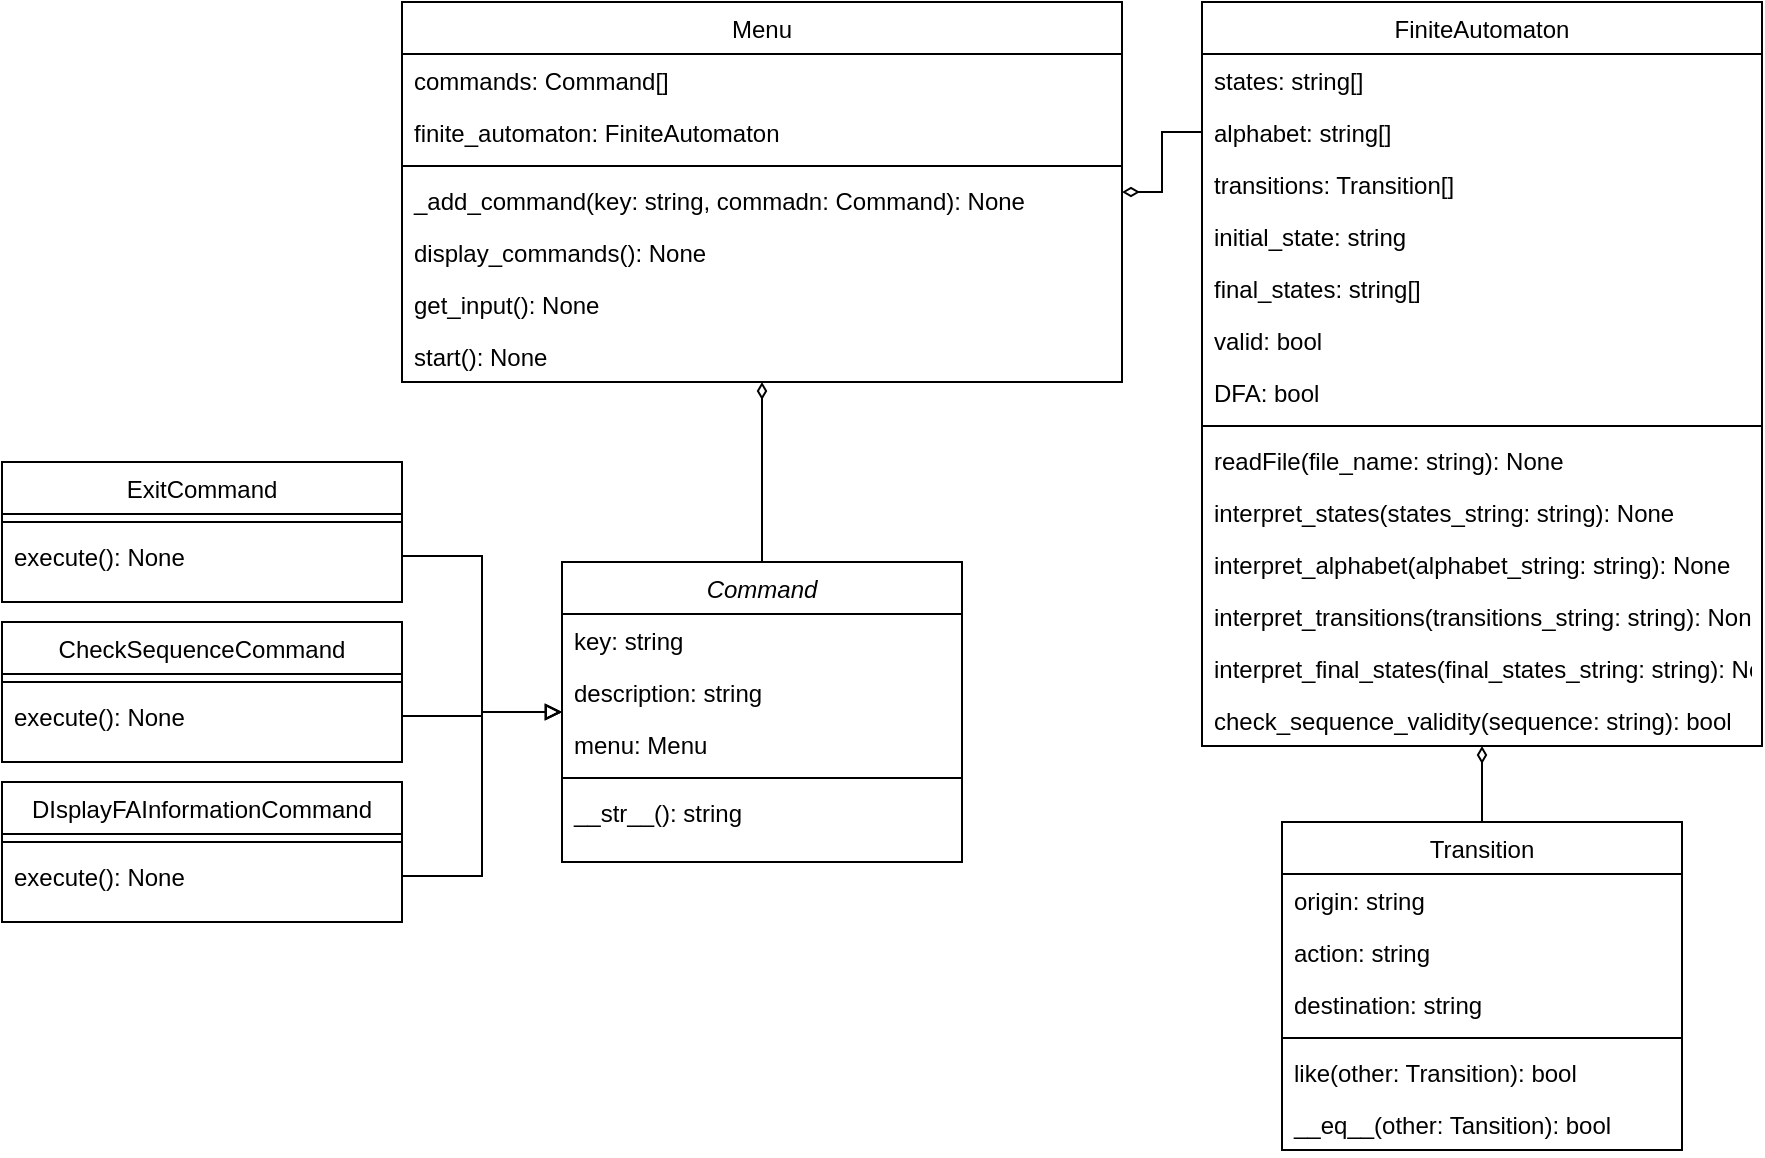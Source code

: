<mxfile version="15.7.3" type="device"><diagram id="C5RBs43oDa-KdzZeNtuy" name="Page-1"><mxGraphModel dx="1747" dy="1568" grid="1" gridSize="10" guides="1" tooltips="1" connect="1" arrows="1" fold="1" page="1" pageScale="1" pageWidth="827" pageHeight="1169" math="0" shadow="0"><root><mxCell id="WIyWlLk6GJQsqaUBKTNV-0"/><mxCell id="WIyWlLk6GJQsqaUBKTNV-1" parent="WIyWlLk6GJQsqaUBKTNV-0"/><mxCell id="zkfFHV4jXpPFQw0GAbJ--17" value="FiniteAutomaton" style="swimlane;fontStyle=0;align=center;verticalAlign=top;childLayout=stackLayout;horizontal=1;startSize=26;horizontalStack=0;resizeParent=1;resizeLast=0;collapsible=1;marginBottom=0;rounded=0;shadow=0;strokeWidth=1;" parent="WIyWlLk6GJQsqaUBKTNV-1" vertex="1"><mxGeometry x="120" y="80" width="280" height="372" as="geometry"><mxRectangle x="550" y="140" width="160" height="26" as="alternateBounds"/></mxGeometry></mxCell><mxCell id="zkfFHV4jXpPFQw0GAbJ--18" value="states: string[]" style="text;align=left;verticalAlign=top;spacingLeft=4;spacingRight=4;overflow=hidden;rotatable=0;points=[[0,0.5],[1,0.5]];portConstraint=eastwest;" parent="zkfFHV4jXpPFQw0GAbJ--17" vertex="1"><mxGeometry y="26" width="280" height="26" as="geometry"/></mxCell><mxCell id="zkfFHV4jXpPFQw0GAbJ--19" value="alphabet: string[]" style="text;align=left;verticalAlign=top;spacingLeft=4;spacingRight=4;overflow=hidden;rotatable=0;points=[[0,0.5],[1,0.5]];portConstraint=eastwest;rounded=0;shadow=0;html=0;" parent="zkfFHV4jXpPFQw0GAbJ--17" vertex="1"><mxGeometry y="52" width="280" height="26" as="geometry"/></mxCell><mxCell id="zkfFHV4jXpPFQw0GAbJ--20" value="transitions: Transition[]" style="text;align=left;verticalAlign=top;spacingLeft=4;spacingRight=4;overflow=hidden;rotatable=0;points=[[0,0.5],[1,0.5]];portConstraint=eastwest;rounded=0;shadow=0;html=0;" parent="zkfFHV4jXpPFQw0GAbJ--17" vertex="1"><mxGeometry y="78" width="280" height="26" as="geometry"/></mxCell><mxCell id="zkfFHV4jXpPFQw0GAbJ--21" value="initial_state: string" style="text;align=left;verticalAlign=top;spacingLeft=4;spacingRight=4;overflow=hidden;rotatable=0;points=[[0,0.5],[1,0.5]];portConstraint=eastwest;rounded=0;shadow=0;html=0;" parent="zkfFHV4jXpPFQw0GAbJ--17" vertex="1"><mxGeometry y="104" width="280" height="26" as="geometry"/></mxCell><mxCell id="zkfFHV4jXpPFQw0GAbJ--22" value="final_states: string[]" style="text;align=left;verticalAlign=top;spacingLeft=4;spacingRight=4;overflow=hidden;rotatable=0;points=[[0,0.5],[1,0.5]];portConstraint=eastwest;rounded=0;shadow=0;html=0;" parent="zkfFHV4jXpPFQw0GAbJ--17" vertex="1"><mxGeometry y="130" width="280" height="26" as="geometry"/></mxCell><mxCell id="mZQXUkdX09Xx3zUSSQgj-0" value="valid: bool" style="text;align=left;verticalAlign=top;spacingLeft=4;spacingRight=4;overflow=hidden;rotatable=0;points=[[0,0.5],[1,0.5]];portConstraint=eastwest;rounded=0;shadow=0;html=0;" vertex="1" parent="zkfFHV4jXpPFQw0GAbJ--17"><mxGeometry y="156" width="280" height="26" as="geometry"/></mxCell><mxCell id="mZQXUkdX09Xx3zUSSQgj-1" value="DFA: bool" style="text;align=left;verticalAlign=top;spacingLeft=4;spacingRight=4;overflow=hidden;rotatable=0;points=[[0,0.5],[1,0.5]];portConstraint=eastwest;rounded=0;shadow=0;html=0;" vertex="1" parent="zkfFHV4jXpPFQw0GAbJ--17"><mxGeometry y="182" width="280" height="26" as="geometry"/></mxCell><mxCell id="zkfFHV4jXpPFQw0GAbJ--23" value="" style="line;html=1;strokeWidth=1;align=left;verticalAlign=middle;spacingTop=-1;spacingLeft=3;spacingRight=3;rotatable=0;labelPosition=right;points=[];portConstraint=eastwest;" parent="zkfFHV4jXpPFQw0GAbJ--17" vertex="1"><mxGeometry y="208" width="280" height="8" as="geometry"/></mxCell><mxCell id="zkfFHV4jXpPFQw0GAbJ--24" value="readFile(file_name: string): None" style="text;align=left;verticalAlign=top;spacingLeft=4;spacingRight=4;overflow=hidden;rotatable=0;points=[[0,0.5],[1,0.5]];portConstraint=eastwest;" parent="zkfFHV4jXpPFQw0GAbJ--17" vertex="1"><mxGeometry y="216" width="280" height="26" as="geometry"/></mxCell><mxCell id="zkfFHV4jXpPFQw0GAbJ--25" value="interpret_states(states_string: string): None" style="text;align=left;verticalAlign=top;spacingLeft=4;spacingRight=4;overflow=hidden;rotatable=0;points=[[0,0.5],[1,0.5]];portConstraint=eastwest;" parent="zkfFHV4jXpPFQw0GAbJ--17" vertex="1"><mxGeometry y="242" width="280" height="26" as="geometry"/></mxCell><mxCell id="mZQXUkdX09Xx3zUSSQgj-2" value="interpret_alphabet(alphabet_string: string): None" style="text;align=left;verticalAlign=top;spacingLeft=4;spacingRight=4;overflow=hidden;rotatable=0;points=[[0,0.5],[1,0.5]];portConstraint=eastwest;" vertex="1" parent="zkfFHV4jXpPFQw0GAbJ--17"><mxGeometry y="268" width="280" height="26" as="geometry"/></mxCell><mxCell id="mZQXUkdX09Xx3zUSSQgj-3" value="interpret_transitions(transitions_string: string): None" style="text;align=left;verticalAlign=top;spacingLeft=4;spacingRight=4;overflow=hidden;rotatable=0;points=[[0,0.5],[1,0.5]];portConstraint=eastwest;" vertex="1" parent="zkfFHV4jXpPFQw0GAbJ--17"><mxGeometry y="294" width="280" height="26" as="geometry"/></mxCell><mxCell id="mZQXUkdX09Xx3zUSSQgj-4" value="interpret_final_states(final_states_string: string): None" style="text;align=left;verticalAlign=top;spacingLeft=4;spacingRight=4;overflow=hidden;rotatable=0;points=[[0,0.5],[1,0.5]];portConstraint=eastwest;" vertex="1" parent="zkfFHV4jXpPFQw0GAbJ--17"><mxGeometry y="320" width="280" height="26" as="geometry"/></mxCell><mxCell id="mZQXUkdX09Xx3zUSSQgj-5" value="check_sequence_validity(sequence: string): bool" style="text;align=left;verticalAlign=top;spacingLeft=4;spacingRight=4;overflow=hidden;rotatable=0;points=[[0,0.5],[1,0.5]];portConstraint=eastwest;" vertex="1" parent="zkfFHV4jXpPFQw0GAbJ--17"><mxGeometry y="346" width="280" height="26" as="geometry"/></mxCell><mxCell id="mZQXUkdX09Xx3zUSSQgj-24" style="edgeStyle=orthogonalEdgeStyle;rounded=0;orthogonalLoop=1;jettySize=auto;html=1;exitX=0.5;exitY=0;exitDx=0;exitDy=0;endArrow=diamondThin;endFill=0;" edge="1" parent="WIyWlLk6GJQsqaUBKTNV-1" source="mZQXUkdX09Xx3zUSSQgj-6" target="zkfFHV4jXpPFQw0GAbJ--17"><mxGeometry relative="1" as="geometry"/></mxCell><mxCell id="mZQXUkdX09Xx3zUSSQgj-6" value="Transition" style="swimlane;fontStyle=0;align=center;verticalAlign=top;childLayout=stackLayout;horizontal=1;startSize=26;horizontalStack=0;resizeParent=1;resizeLast=0;collapsible=1;marginBottom=0;rounded=0;shadow=0;strokeWidth=1;" vertex="1" parent="WIyWlLk6GJQsqaUBKTNV-1"><mxGeometry x="160" y="490" width="200" height="164" as="geometry"><mxRectangle x="550" y="140" width="160" height="26" as="alternateBounds"/></mxGeometry></mxCell><mxCell id="mZQXUkdX09Xx3zUSSQgj-7" value="origin: string" style="text;align=left;verticalAlign=top;spacingLeft=4;spacingRight=4;overflow=hidden;rotatable=0;points=[[0,0.5],[1,0.5]];portConstraint=eastwest;" vertex="1" parent="mZQXUkdX09Xx3zUSSQgj-6"><mxGeometry y="26" width="200" height="26" as="geometry"/></mxCell><mxCell id="mZQXUkdX09Xx3zUSSQgj-21" value="action: string" style="text;align=left;verticalAlign=top;spacingLeft=4;spacingRight=4;overflow=hidden;rotatable=0;points=[[0,0.5],[1,0.5]];portConstraint=eastwest;" vertex="1" parent="mZQXUkdX09Xx3zUSSQgj-6"><mxGeometry y="52" width="200" height="26" as="geometry"/></mxCell><mxCell id="mZQXUkdX09Xx3zUSSQgj-22" value="destination: string" style="text;align=left;verticalAlign=top;spacingLeft=4;spacingRight=4;overflow=hidden;rotatable=0;points=[[0,0.5],[1,0.5]];portConstraint=eastwest;" vertex="1" parent="mZQXUkdX09Xx3zUSSQgj-6"><mxGeometry y="78" width="200" height="26" as="geometry"/></mxCell><mxCell id="mZQXUkdX09Xx3zUSSQgj-14" value="" style="line;html=1;strokeWidth=1;align=left;verticalAlign=middle;spacingTop=-1;spacingLeft=3;spacingRight=3;rotatable=0;labelPosition=right;points=[];portConstraint=eastwest;" vertex="1" parent="mZQXUkdX09Xx3zUSSQgj-6"><mxGeometry y="104" width="200" height="8" as="geometry"/></mxCell><mxCell id="mZQXUkdX09Xx3zUSSQgj-15" value="like(other: Transition): bool" style="text;align=left;verticalAlign=top;spacingLeft=4;spacingRight=4;overflow=hidden;rotatable=0;points=[[0,0.5],[1,0.5]];portConstraint=eastwest;" vertex="1" parent="mZQXUkdX09Xx3zUSSQgj-6"><mxGeometry y="112" width="200" height="26" as="geometry"/></mxCell><mxCell id="mZQXUkdX09Xx3zUSSQgj-23" value="__eq__(other: Tansition): bool" style="text;align=left;verticalAlign=top;spacingLeft=4;spacingRight=4;overflow=hidden;rotatable=0;points=[[0,0.5],[1,0.5]];portConstraint=eastwest;" vertex="1" parent="mZQXUkdX09Xx3zUSSQgj-6"><mxGeometry y="138" width="200" height="26" as="geometry"/></mxCell><mxCell id="mZQXUkdX09Xx3zUSSQgj-25" value="Menu" style="swimlane;fontStyle=0;align=center;verticalAlign=top;childLayout=stackLayout;horizontal=1;startSize=26;horizontalStack=0;resizeParent=1;resizeLast=0;collapsible=1;marginBottom=0;rounded=0;shadow=0;strokeWidth=1;" vertex="1" parent="WIyWlLk6GJQsqaUBKTNV-1"><mxGeometry x="-280" y="80" width="360" height="190" as="geometry"><mxRectangle x="550" y="140" width="160" height="26" as="alternateBounds"/></mxGeometry></mxCell><mxCell id="mZQXUkdX09Xx3zUSSQgj-26" value="commands: Command[]" style="text;align=left;verticalAlign=top;spacingLeft=4;spacingRight=4;overflow=hidden;rotatable=0;points=[[0,0.5],[1,0.5]];portConstraint=eastwest;" vertex="1" parent="mZQXUkdX09Xx3zUSSQgj-25"><mxGeometry y="26" width="360" height="26" as="geometry"/></mxCell><mxCell id="mZQXUkdX09Xx3zUSSQgj-32" value="finite_automaton: FiniteAutomaton" style="text;align=left;verticalAlign=top;spacingLeft=4;spacingRight=4;overflow=hidden;rotatable=0;points=[[0,0.5],[1,0.5]];portConstraint=eastwest;" vertex="1" parent="mZQXUkdX09Xx3zUSSQgj-25"><mxGeometry y="52" width="360" height="26" as="geometry"/></mxCell><mxCell id="mZQXUkdX09Xx3zUSSQgj-29" value="" style="line;html=1;strokeWidth=1;align=left;verticalAlign=middle;spacingTop=-1;spacingLeft=3;spacingRight=3;rotatable=0;labelPosition=right;points=[];portConstraint=eastwest;" vertex="1" parent="mZQXUkdX09Xx3zUSSQgj-25"><mxGeometry y="78" width="360" height="8" as="geometry"/></mxCell><mxCell id="mZQXUkdX09Xx3zUSSQgj-30" value="_add_command(key: string, commadn: Command): None" style="text;align=left;verticalAlign=top;spacingLeft=4;spacingRight=4;overflow=hidden;rotatable=0;points=[[0,0.5],[1,0.5]];portConstraint=eastwest;" vertex="1" parent="mZQXUkdX09Xx3zUSSQgj-25"><mxGeometry y="86" width="360" height="26" as="geometry"/></mxCell><mxCell id="mZQXUkdX09Xx3zUSSQgj-31" value="display_commands(): None" style="text;align=left;verticalAlign=top;spacingLeft=4;spacingRight=4;overflow=hidden;rotatable=0;points=[[0,0.5],[1,0.5]];portConstraint=eastwest;" vertex="1" parent="mZQXUkdX09Xx3zUSSQgj-25"><mxGeometry y="112" width="360" height="26" as="geometry"/></mxCell><mxCell id="mZQXUkdX09Xx3zUSSQgj-33" value="get_input(): None" style="text;align=left;verticalAlign=top;spacingLeft=4;spacingRight=4;overflow=hidden;rotatable=0;points=[[0,0.5],[1,0.5]];portConstraint=eastwest;" vertex="1" parent="mZQXUkdX09Xx3zUSSQgj-25"><mxGeometry y="138" width="360" height="26" as="geometry"/></mxCell><mxCell id="mZQXUkdX09Xx3zUSSQgj-34" value="start(): None" style="text;align=left;verticalAlign=top;spacingLeft=4;spacingRight=4;overflow=hidden;rotatable=0;points=[[0,0.5],[1,0.5]];portConstraint=eastwest;" vertex="1" parent="mZQXUkdX09Xx3zUSSQgj-25"><mxGeometry y="164" width="360" height="26" as="geometry"/></mxCell><mxCell id="mZQXUkdX09Xx3zUSSQgj-54" style="edgeStyle=orthogonalEdgeStyle;rounded=0;orthogonalLoop=1;jettySize=auto;html=1;exitX=0.5;exitY=0;exitDx=0;exitDy=0;endArrow=diamondThin;endFill=0;" edge="1" parent="WIyWlLk6GJQsqaUBKTNV-1" source="mZQXUkdX09Xx3zUSSQgj-35" target="mZQXUkdX09Xx3zUSSQgj-25"><mxGeometry relative="1" as="geometry"/></mxCell><mxCell id="mZQXUkdX09Xx3zUSSQgj-35" value="Command" style="swimlane;fontStyle=2;align=center;verticalAlign=top;childLayout=stackLayout;horizontal=1;startSize=26;horizontalStack=0;resizeParent=1;resizeLast=0;collapsible=1;marginBottom=0;rounded=0;shadow=0;strokeWidth=1;" vertex="1" parent="WIyWlLk6GJQsqaUBKTNV-1"><mxGeometry x="-200" y="360" width="200" height="150" as="geometry"><mxRectangle x="550" y="140" width="160" height="26" as="alternateBounds"/></mxGeometry></mxCell><mxCell id="mZQXUkdX09Xx3zUSSQgj-36" value="key: string" style="text;align=left;verticalAlign=top;spacingLeft=4;spacingRight=4;overflow=hidden;rotatable=0;points=[[0,0.5],[1,0.5]];portConstraint=eastwest;" vertex="1" parent="mZQXUkdX09Xx3zUSSQgj-35"><mxGeometry y="26" width="200" height="26" as="geometry"/></mxCell><mxCell id="mZQXUkdX09Xx3zUSSQgj-37" value="description: string" style="text;align=left;verticalAlign=top;spacingLeft=4;spacingRight=4;overflow=hidden;rotatable=0;points=[[0,0.5],[1,0.5]];portConstraint=eastwest;" vertex="1" parent="mZQXUkdX09Xx3zUSSQgj-35"><mxGeometry y="52" width="200" height="26" as="geometry"/></mxCell><mxCell id="mZQXUkdX09Xx3zUSSQgj-38" value="menu: Menu" style="text;align=left;verticalAlign=top;spacingLeft=4;spacingRight=4;overflow=hidden;rotatable=0;points=[[0,0.5],[1,0.5]];portConstraint=eastwest;" vertex="1" parent="mZQXUkdX09Xx3zUSSQgj-35"><mxGeometry y="78" width="200" height="26" as="geometry"/></mxCell><mxCell id="mZQXUkdX09Xx3zUSSQgj-39" value="" style="line;html=1;strokeWidth=1;align=left;verticalAlign=middle;spacingTop=-1;spacingLeft=3;spacingRight=3;rotatable=0;labelPosition=right;points=[];portConstraint=eastwest;" vertex="1" parent="mZQXUkdX09Xx3zUSSQgj-35"><mxGeometry y="104" width="200" height="8" as="geometry"/></mxCell><mxCell id="mZQXUkdX09Xx3zUSSQgj-40" value="__str__(): string" style="text;align=left;verticalAlign=top;spacingLeft=4;spacingRight=4;overflow=hidden;rotatable=0;points=[[0,0.5],[1,0.5]];portConstraint=eastwest;" vertex="1" parent="mZQXUkdX09Xx3zUSSQgj-35"><mxGeometry y="112" width="200" height="26" as="geometry"/></mxCell><mxCell id="mZQXUkdX09Xx3zUSSQgj-42" value="ExitCommand" style="swimlane;fontStyle=0;align=center;verticalAlign=top;childLayout=stackLayout;horizontal=1;startSize=26;horizontalStack=0;resizeParent=1;resizeLast=0;collapsible=1;marginBottom=0;rounded=0;shadow=0;strokeWidth=1;" vertex="1" parent="WIyWlLk6GJQsqaUBKTNV-1"><mxGeometry x="-480" y="310" width="200" height="70" as="geometry"><mxRectangle x="550" y="140" width="160" height="26" as="alternateBounds"/></mxGeometry></mxCell><mxCell id="mZQXUkdX09Xx3zUSSQgj-46" value="" style="line;html=1;strokeWidth=1;align=left;verticalAlign=middle;spacingTop=-1;spacingLeft=3;spacingRight=3;rotatable=0;labelPosition=right;points=[];portConstraint=eastwest;" vertex="1" parent="mZQXUkdX09Xx3zUSSQgj-42"><mxGeometry y="26" width="200" height="8" as="geometry"/></mxCell><mxCell id="mZQXUkdX09Xx3zUSSQgj-47" value="execute(): None" style="text;align=left;verticalAlign=top;spacingLeft=4;spacingRight=4;overflow=hidden;rotatable=0;points=[[0,0.5],[1,0.5]];portConstraint=eastwest;" vertex="1" parent="mZQXUkdX09Xx3zUSSQgj-42"><mxGeometry y="34" width="200" height="26" as="geometry"/></mxCell><mxCell id="mZQXUkdX09Xx3zUSSQgj-48" value="CheckSequenceCommand" style="swimlane;fontStyle=0;align=center;verticalAlign=top;childLayout=stackLayout;horizontal=1;startSize=26;horizontalStack=0;resizeParent=1;resizeLast=0;collapsible=1;marginBottom=0;rounded=0;shadow=0;strokeWidth=1;" vertex="1" parent="WIyWlLk6GJQsqaUBKTNV-1"><mxGeometry x="-480" y="390" width="200" height="70" as="geometry"><mxRectangle x="550" y="140" width="160" height="26" as="alternateBounds"/></mxGeometry></mxCell><mxCell id="mZQXUkdX09Xx3zUSSQgj-49" value="" style="line;html=1;strokeWidth=1;align=left;verticalAlign=middle;spacingTop=-1;spacingLeft=3;spacingRight=3;rotatable=0;labelPosition=right;points=[];portConstraint=eastwest;" vertex="1" parent="mZQXUkdX09Xx3zUSSQgj-48"><mxGeometry y="26" width="200" height="8" as="geometry"/></mxCell><mxCell id="mZQXUkdX09Xx3zUSSQgj-50" value="execute(): None" style="text;align=left;verticalAlign=top;spacingLeft=4;spacingRight=4;overflow=hidden;rotatable=0;points=[[0,0.5],[1,0.5]];portConstraint=eastwest;" vertex="1" parent="mZQXUkdX09Xx3zUSSQgj-48"><mxGeometry y="34" width="200" height="26" as="geometry"/></mxCell><mxCell id="mZQXUkdX09Xx3zUSSQgj-51" value="DIsplayFAInformationCommand" style="swimlane;fontStyle=0;align=center;verticalAlign=top;childLayout=stackLayout;horizontal=1;startSize=26;horizontalStack=0;resizeParent=1;resizeLast=0;collapsible=1;marginBottom=0;rounded=0;shadow=0;strokeWidth=1;" vertex="1" parent="WIyWlLk6GJQsqaUBKTNV-1"><mxGeometry x="-480" y="470" width="200" height="70" as="geometry"><mxRectangle x="550" y="140" width="160" height="26" as="alternateBounds"/></mxGeometry></mxCell><mxCell id="mZQXUkdX09Xx3zUSSQgj-52" value="" style="line;html=1;strokeWidth=1;align=left;verticalAlign=middle;spacingTop=-1;spacingLeft=3;spacingRight=3;rotatable=0;labelPosition=right;points=[];portConstraint=eastwest;" vertex="1" parent="mZQXUkdX09Xx3zUSSQgj-51"><mxGeometry y="26" width="200" height="8" as="geometry"/></mxCell><mxCell id="mZQXUkdX09Xx3zUSSQgj-53" value="execute(): None" style="text;align=left;verticalAlign=top;spacingLeft=4;spacingRight=4;overflow=hidden;rotatable=0;points=[[0,0.5],[1,0.5]];portConstraint=eastwest;" vertex="1" parent="mZQXUkdX09Xx3zUSSQgj-51"><mxGeometry y="34" width="200" height="26" as="geometry"/></mxCell><mxCell id="mZQXUkdX09Xx3zUSSQgj-55" style="edgeStyle=orthogonalEdgeStyle;rounded=0;orthogonalLoop=1;jettySize=auto;html=1;exitX=0;exitY=0.5;exitDx=0;exitDy=0;endArrow=diamondThin;endFill=0;" edge="1" parent="WIyWlLk6GJQsqaUBKTNV-1" source="zkfFHV4jXpPFQw0GAbJ--19" target="mZQXUkdX09Xx3zUSSQgj-25"><mxGeometry relative="1" as="geometry"/></mxCell><mxCell id="mZQXUkdX09Xx3zUSSQgj-56" style="edgeStyle=orthogonalEdgeStyle;rounded=0;orthogonalLoop=1;jettySize=auto;html=1;exitX=1;exitY=0.5;exitDx=0;exitDy=0;endArrow=block;endFill=0;" edge="1" parent="WIyWlLk6GJQsqaUBKTNV-1" source="mZQXUkdX09Xx3zUSSQgj-47" target="mZQXUkdX09Xx3zUSSQgj-35"><mxGeometry relative="1" as="geometry"/></mxCell><mxCell id="mZQXUkdX09Xx3zUSSQgj-57" style="edgeStyle=orthogonalEdgeStyle;rounded=0;orthogonalLoop=1;jettySize=auto;html=1;exitX=1;exitY=0.5;exitDx=0;exitDy=0;endArrow=block;endFill=0;" edge="1" parent="WIyWlLk6GJQsqaUBKTNV-1" source="mZQXUkdX09Xx3zUSSQgj-50" target="mZQXUkdX09Xx3zUSSQgj-35"><mxGeometry relative="1" as="geometry"/></mxCell><mxCell id="mZQXUkdX09Xx3zUSSQgj-58" style="edgeStyle=orthogonalEdgeStyle;rounded=0;orthogonalLoop=1;jettySize=auto;html=1;exitX=1;exitY=0.5;exitDx=0;exitDy=0;endArrow=block;endFill=0;" edge="1" parent="WIyWlLk6GJQsqaUBKTNV-1" source="mZQXUkdX09Xx3zUSSQgj-53" target="mZQXUkdX09Xx3zUSSQgj-35"><mxGeometry relative="1" as="geometry"><mxPoint x="-240" y="435" as="targetPoint"/></mxGeometry></mxCell></root></mxGraphModel></diagram></mxfile>